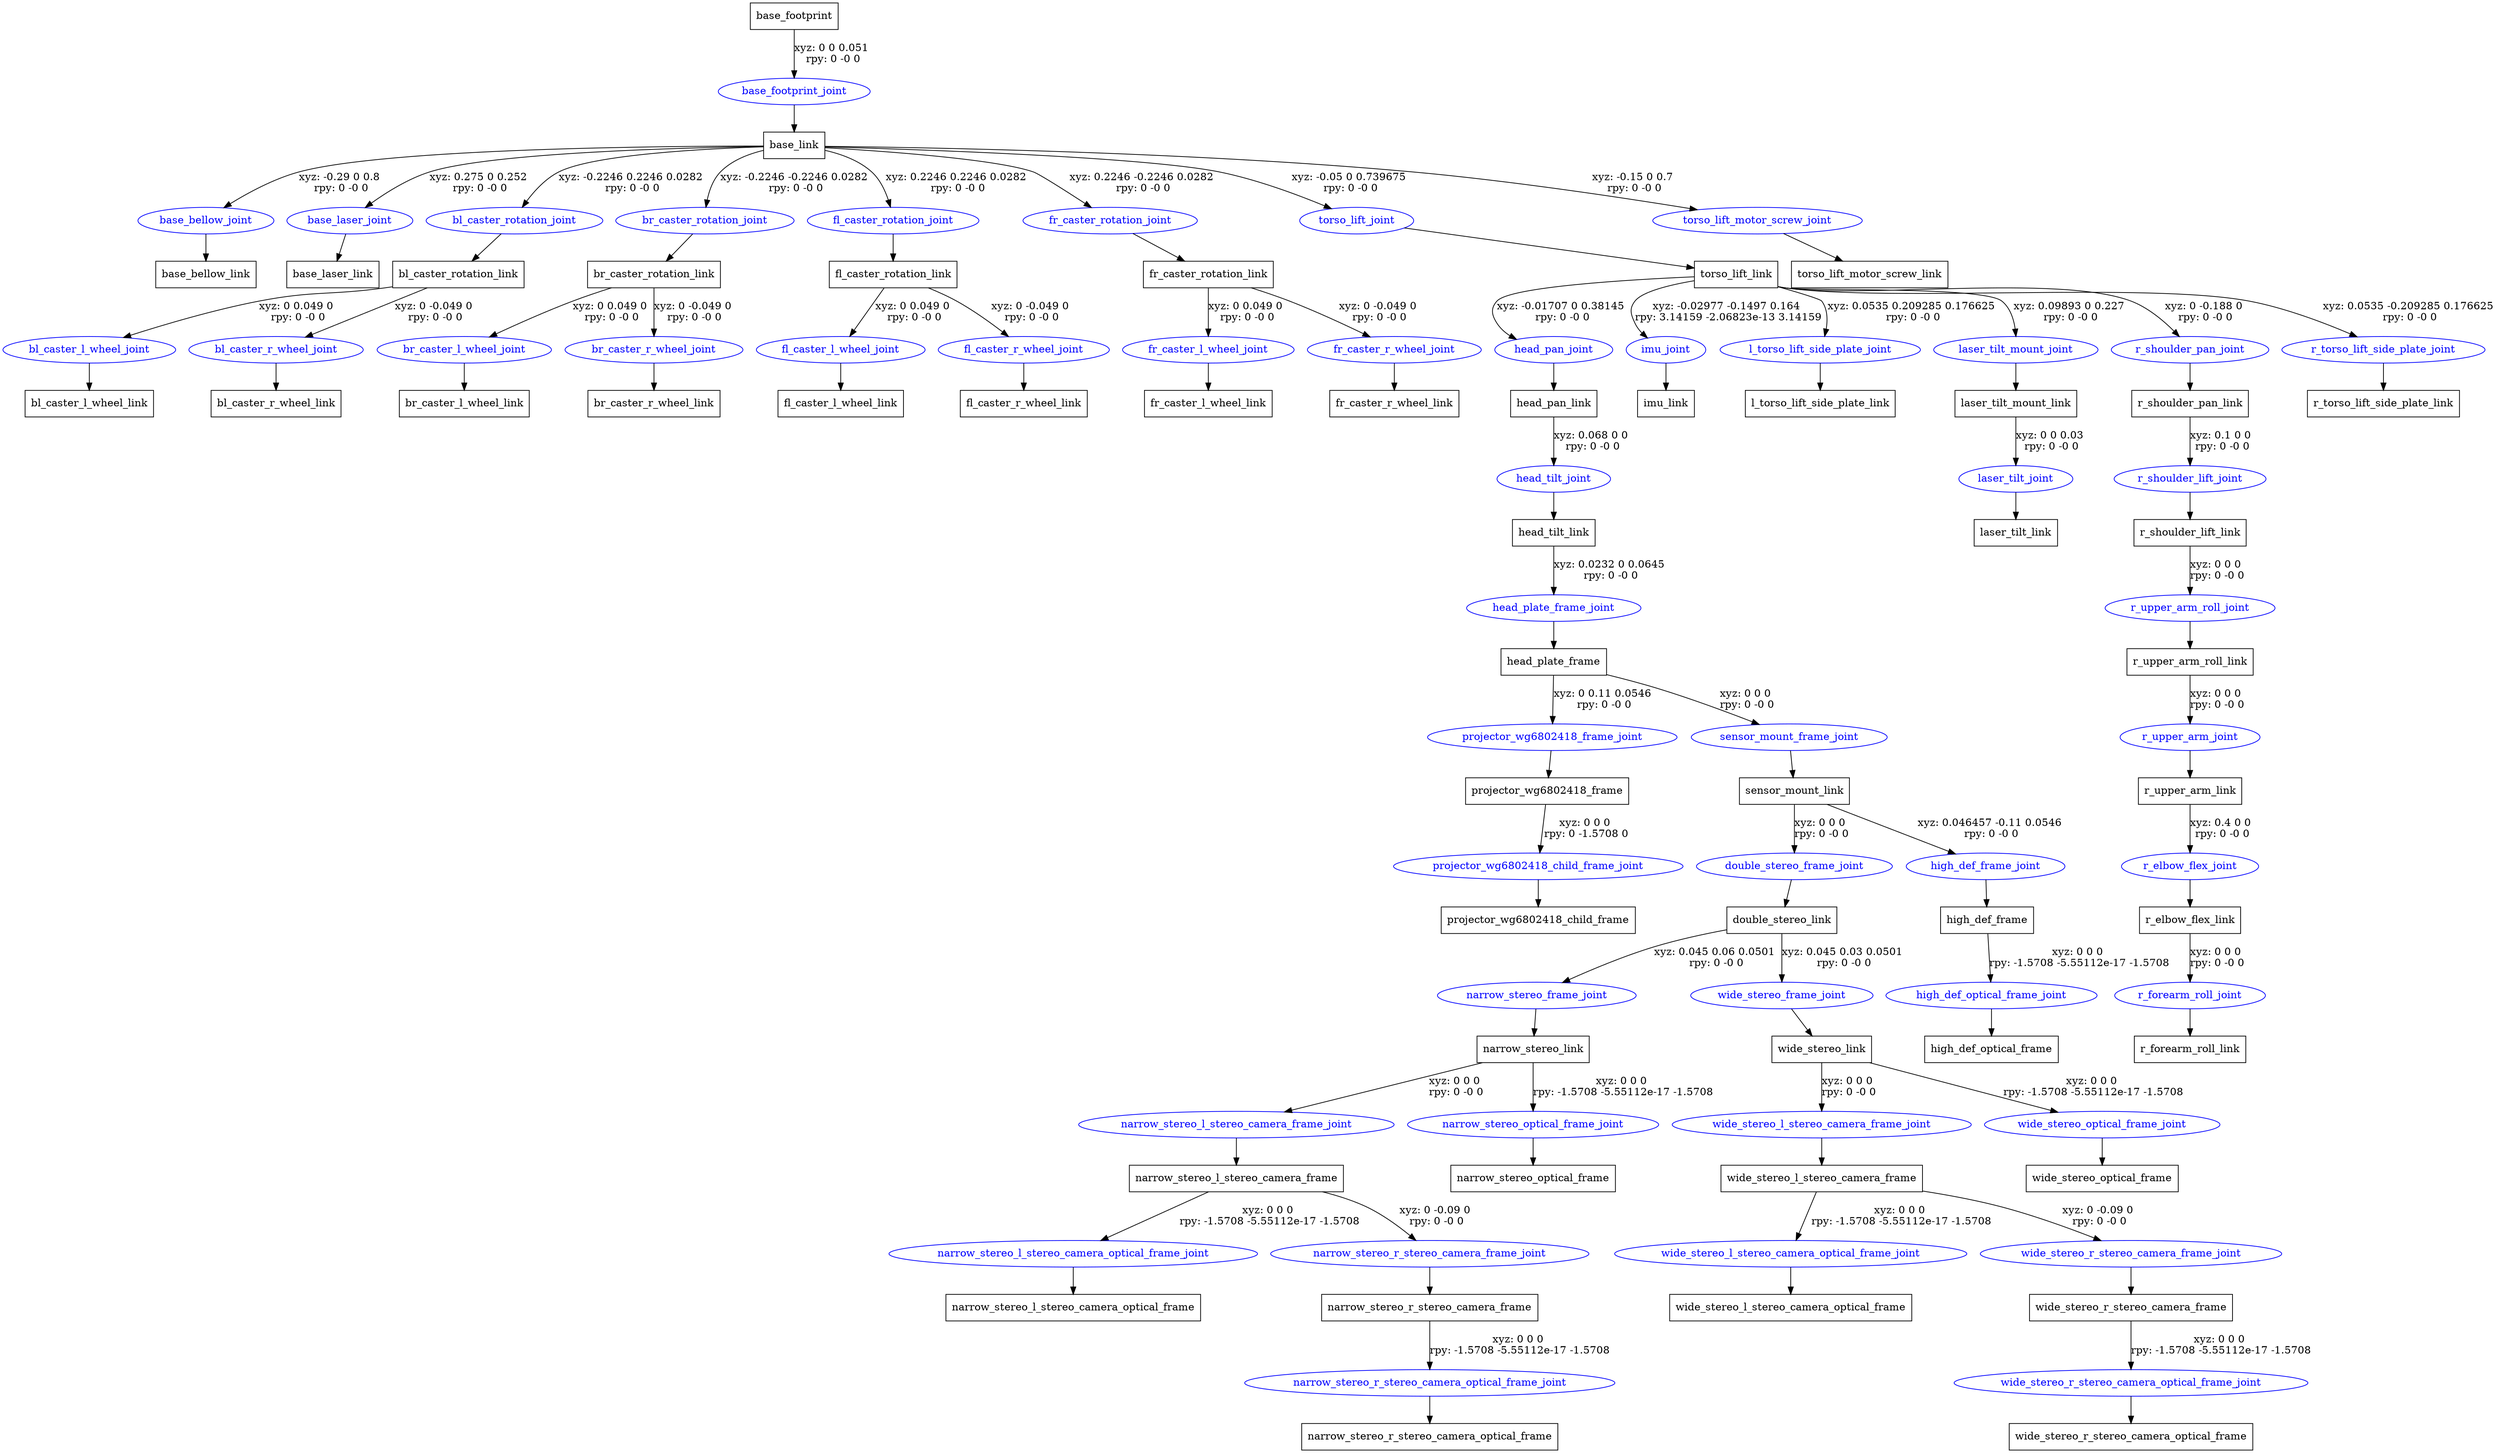 digraph G {
node [shape=box];
"base_footprint" [label="base_footprint"];
"base_link" [label="base_link"];
"base_bellow_link" [label="base_bellow_link"];
"base_laser_link" [label="base_laser_link"];
"bl_caster_rotation_link" [label="bl_caster_rotation_link"];
"bl_caster_l_wheel_link" [label="bl_caster_l_wheel_link"];
"bl_caster_r_wheel_link" [label="bl_caster_r_wheel_link"];
"br_caster_rotation_link" [label="br_caster_rotation_link"];
"br_caster_l_wheel_link" [label="br_caster_l_wheel_link"];
"br_caster_r_wheel_link" [label="br_caster_r_wheel_link"];
"fl_caster_rotation_link" [label="fl_caster_rotation_link"];
"fl_caster_l_wheel_link" [label="fl_caster_l_wheel_link"];
"fl_caster_r_wheel_link" [label="fl_caster_r_wheel_link"];
"fr_caster_rotation_link" [label="fr_caster_rotation_link"];
"fr_caster_l_wheel_link" [label="fr_caster_l_wheel_link"];
"fr_caster_r_wheel_link" [label="fr_caster_r_wheel_link"];
"torso_lift_link" [label="torso_lift_link"];
"head_pan_link" [label="head_pan_link"];
"head_tilt_link" [label="head_tilt_link"];
"head_plate_frame" [label="head_plate_frame"];
"projector_wg6802418_frame" [label="projector_wg6802418_frame"];
"projector_wg6802418_child_frame" [label="projector_wg6802418_child_frame"];
"sensor_mount_link" [label="sensor_mount_link"];
"double_stereo_link" [label="double_stereo_link"];
"narrow_stereo_link" [label="narrow_stereo_link"];
"narrow_stereo_l_stereo_camera_frame" [label="narrow_stereo_l_stereo_camera_frame"];
"narrow_stereo_l_stereo_camera_optical_frame" [label="narrow_stereo_l_stereo_camera_optical_frame"];
"narrow_stereo_r_stereo_camera_frame" [label="narrow_stereo_r_stereo_camera_frame"];
"narrow_stereo_r_stereo_camera_optical_frame" [label="narrow_stereo_r_stereo_camera_optical_frame"];
"narrow_stereo_optical_frame" [label="narrow_stereo_optical_frame"];
"wide_stereo_link" [label="wide_stereo_link"];
"wide_stereo_l_stereo_camera_frame" [label="wide_stereo_l_stereo_camera_frame"];
"wide_stereo_l_stereo_camera_optical_frame" [label="wide_stereo_l_stereo_camera_optical_frame"];
"wide_stereo_r_stereo_camera_frame" [label="wide_stereo_r_stereo_camera_frame"];
"wide_stereo_r_stereo_camera_optical_frame" [label="wide_stereo_r_stereo_camera_optical_frame"];
"wide_stereo_optical_frame" [label="wide_stereo_optical_frame"];
"high_def_frame" [label="high_def_frame"];
"high_def_optical_frame" [label="high_def_optical_frame"];
"imu_link" [label="imu_link"];
"l_torso_lift_side_plate_link" [label="l_torso_lift_side_plate_link"];
"laser_tilt_mount_link" [label="laser_tilt_mount_link"];
"laser_tilt_link" [label="laser_tilt_link"];
"r_shoulder_pan_link" [label="r_shoulder_pan_link"];
"r_shoulder_lift_link" [label="r_shoulder_lift_link"];
"r_upper_arm_roll_link" [label="r_upper_arm_roll_link"];
"r_upper_arm_link" [label="r_upper_arm_link"];
"r_elbow_flex_link" [label="r_elbow_flex_link"];
"r_forearm_roll_link" [label="r_forearm_roll_link"];
"r_torso_lift_side_plate_link" [label="r_torso_lift_side_plate_link"];
"torso_lift_motor_screw_link" [label="torso_lift_motor_screw_link"];
node [shape=ellipse, color=blue, fontcolor=blue];
"base_footprint" -> "base_footprint_joint" [label="xyz: 0 0 0.051 \nrpy: 0 -0 0"]
"base_footprint_joint" -> "base_link"
"base_link" -> "base_bellow_joint" [label="xyz: -0.29 0 0.8 \nrpy: 0 -0 0"]
"base_bellow_joint" -> "base_bellow_link"
"base_link" -> "base_laser_joint" [label="xyz: 0.275 0 0.252 \nrpy: 0 -0 0"]
"base_laser_joint" -> "base_laser_link"
"base_link" -> "bl_caster_rotation_joint" [label="xyz: -0.2246 0.2246 0.0282 \nrpy: 0 -0 0"]
"bl_caster_rotation_joint" -> "bl_caster_rotation_link"
"bl_caster_rotation_link" -> "bl_caster_l_wheel_joint" [label="xyz: 0 0.049 0 \nrpy: 0 -0 0"]
"bl_caster_l_wheel_joint" -> "bl_caster_l_wheel_link"
"bl_caster_rotation_link" -> "bl_caster_r_wheel_joint" [label="xyz: 0 -0.049 0 \nrpy: 0 -0 0"]
"bl_caster_r_wheel_joint" -> "bl_caster_r_wheel_link"
"base_link" -> "br_caster_rotation_joint" [label="xyz: -0.2246 -0.2246 0.0282 \nrpy: 0 -0 0"]
"br_caster_rotation_joint" -> "br_caster_rotation_link"
"br_caster_rotation_link" -> "br_caster_l_wheel_joint" [label="xyz: 0 0.049 0 \nrpy: 0 -0 0"]
"br_caster_l_wheel_joint" -> "br_caster_l_wheel_link"
"br_caster_rotation_link" -> "br_caster_r_wheel_joint" [label="xyz: 0 -0.049 0 \nrpy: 0 -0 0"]
"br_caster_r_wheel_joint" -> "br_caster_r_wheel_link"
"base_link" -> "fl_caster_rotation_joint" [label="xyz: 0.2246 0.2246 0.0282 \nrpy: 0 -0 0"]
"fl_caster_rotation_joint" -> "fl_caster_rotation_link"
"fl_caster_rotation_link" -> "fl_caster_l_wheel_joint" [label="xyz: 0 0.049 0 \nrpy: 0 -0 0"]
"fl_caster_l_wheel_joint" -> "fl_caster_l_wheel_link"
"fl_caster_rotation_link" -> "fl_caster_r_wheel_joint" [label="xyz: 0 -0.049 0 \nrpy: 0 -0 0"]
"fl_caster_r_wheel_joint" -> "fl_caster_r_wheel_link"
"base_link" -> "fr_caster_rotation_joint" [label="xyz: 0.2246 -0.2246 0.0282 \nrpy: 0 -0 0"]
"fr_caster_rotation_joint" -> "fr_caster_rotation_link"
"fr_caster_rotation_link" -> "fr_caster_l_wheel_joint" [label="xyz: 0 0.049 0 \nrpy: 0 -0 0"]
"fr_caster_l_wheel_joint" -> "fr_caster_l_wheel_link"
"fr_caster_rotation_link" -> "fr_caster_r_wheel_joint" [label="xyz: 0 -0.049 0 \nrpy: 0 -0 0"]
"fr_caster_r_wheel_joint" -> "fr_caster_r_wheel_link"
"base_link" -> "torso_lift_joint" [label="xyz: -0.05 0 0.739675 \nrpy: 0 -0 0"]
"torso_lift_joint" -> "torso_lift_link"
"torso_lift_link" -> "head_pan_joint" [label="xyz: -0.01707 0 0.38145 \nrpy: 0 -0 0"]
"head_pan_joint" -> "head_pan_link"
"head_pan_link" -> "head_tilt_joint" [label="xyz: 0.068 0 0 \nrpy: 0 -0 0"]
"head_tilt_joint" -> "head_tilt_link"
"head_tilt_link" -> "head_plate_frame_joint" [label="xyz: 0.0232 0 0.0645 \nrpy: 0 -0 0"]
"head_plate_frame_joint" -> "head_plate_frame"
"head_plate_frame" -> "projector_wg6802418_frame_joint" [label="xyz: 0 0.11 0.0546 \nrpy: 0 -0 0"]
"projector_wg6802418_frame_joint" -> "projector_wg6802418_frame"
"projector_wg6802418_frame" -> "projector_wg6802418_child_frame_joint" [label="xyz: 0 0 0 \nrpy: 0 -1.5708 0"]
"projector_wg6802418_child_frame_joint" -> "projector_wg6802418_child_frame"
"head_plate_frame" -> "sensor_mount_frame_joint" [label="xyz: 0 0 0 \nrpy: 0 -0 0"]
"sensor_mount_frame_joint" -> "sensor_mount_link"
"sensor_mount_link" -> "double_stereo_frame_joint" [label="xyz: 0 0 0 \nrpy: 0 -0 0"]
"double_stereo_frame_joint" -> "double_stereo_link"
"double_stereo_link" -> "narrow_stereo_frame_joint" [label="xyz: 0.045 0.06 0.0501 \nrpy: 0 -0 0"]
"narrow_stereo_frame_joint" -> "narrow_stereo_link"
"narrow_stereo_link" -> "narrow_stereo_l_stereo_camera_frame_joint" [label="xyz: 0 0 0 \nrpy: 0 -0 0"]
"narrow_stereo_l_stereo_camera_frame_joint" -> "narrow_stereo_l_stereo_camera_frame"
"narrow_stereo_l_stereo_camera_frame" -> "narrow_stereo_l_stereo_camera_optical_frame_joint" [label="xyz: 0 0 0 \nrpy: -1.5708 -5.55112e-17 -1.5708"]
"narrow_stereo_l_stereo_camera_optical_frame_joint" -> "narrow_stereo_l_stereo_camera_optical_frame"
"narrow_stereo_l_stereo_camera_frame" -> "narrow_stereo_r_stereo_camera_frame_joint" [label="xyz: 0 -0.09 0 \nrpy: 0 -0 0"]
"narrow_stereo_r_stereo_camera_frame_joint" -> "narrow_stereo_r_stereo_camera_frame"
"narrow_stereo_r_stereo_camera_frame" -> "narrow_stereo_r_stereo_camera_optical_frame_joint" [label="xyz: 0 0 0 \nrpy: -1.5708 -5.55112e-17 -1.5708"]
"narrow_stereo_r_stereo_camera_optical_frame_joint" -> "narrow_stereo_r_stereo_camera_optical_frame"
"narrow_stereo_link" -> "narrow_stereo_optical_frame_joint" [label="xyz: 0 0 0 \nrpy: -1.5708 -5.55112e-17 -1.5708"]
"narrow_stereo_optical_frame_joint" -> "narrow_stereo_optical_frame"
"double_stereo_link" -> "wide_stereo_frame_joint" [label="xyz: 0.045 0.03 0.0501 \nrpy: 0 -0 0"]
"wide_stereo_frame_joint" -> "wide_stereo_link"
"wide_stereo_link" -> "wide_stereo_l_stereo_camera_frame_joint" [label="xyz: 0 0 0 \nrpy: 0 -0 0"]
"wide_stereo_l_stereo_camera_frame_joint" -> "wide_stereo_l_stereo_camera_frame"
"wide_stereo_l_stereo_camera_frame" -> "wide_stereo_l_stereo_camera_optical_frame_joint" [label="xyz: 0 0 0 \nrpy: -1.5708 -5.55112e-17 -1.5708"]
"wide_stereo_l_stereo_camera_optical_frame_joint" -> "wide_stereo_l_stereo_camera_optical_frame"
"wide_stereo_l_stereo_camera_frame" -> "wide_stereo_r_stereo_camera_frame_joint" [label="xyz: 0 -0.09 0 \nrpy: 0 -0 0"]
"wide_stereo_r_stereo_camera_frame_joint" -> "wide_stereo_r_stereo_camera_frame"
"wide_stereo_r_stereo_camera_frame" -> "wide_stereo_r_stereo_camera_optical_frame_joint" [label="xyz: 0 0 0 \nrpy: -1.5708 -5.55112e-17 -1.5708"]
"wide_stereo_r_stereo_camera_optical_frame_joint" -> "wide_stereo_r_stereo_camera_optical_frame"
"wide_stereo_link" -> "wide_stereo_optical_frame_joint" [label="xyz: 0 0 0 \nrpy: -1.5708 -5.55112e-17 -1.5708"]
"wide_stereo_optical_frame_joint" -> "wide_stereo_optical_frame"
"sensor_mount_link" -> "high_def_frame_joint" [label="xyz: 0.046457 -0.11 0.0546 \nrpy: 0 -0 0"]
"high_def_frame_joint" -> "high_def_frame"
"high_def_frame" -> "high_def_optical_frame_joint" [label="xyz: 0 0 0 \nrpy: -1.5708 -5.55112e-17 -1.5708"]
"high_def_optical_frame_joint" -> "high_def_optical_frame"
"torso_lift_link" -> "imu_joint" [label="xyz: -0.02977 -0.1497 0.164 \nrpy: 3.14159 -2.06823e-13 3.14159"]
"imu_joint" -> "imu_link"
"torso_lift_link" -> "l_torso_lift_side_plate_joint" [label="xyz: 0.0535 0.209285 0.176625 \nrpy: 0 -0 0"]
"l_torso_lift_side_plate_joint" -> "l_torso_lift_side_plate_link"
"torso_lift_link" -> "laser_tilt_mount_joint" [label="xyz: 0.09893 0 0.227 \nrpy: 0 -0 0"]
"laser_tilt_mount_joint" -> "laser_tilt_mount_link"
"laser_tilt_mount_link" -> "laser_tilt_joint" [label="xyz: 0 0 0.03 \nrpy: 0 -0 0"]
"laser_tilt_joint" -> "laser_tilt_link"
"torso_lift_link" -> "r_shoulder_pan_joint" [label="xyz: 0 -0.188 0 \nrpy: 0 -0 0"]
"r_shoulder_pan_joint" -> "r_shoulder_pan_link"
"r_shoulder_pan_link" -> "r_shoulder_lift_joint" [label="xyz: 0.1 0 0 \nrpy: 0 -0 0"]
"r_shoulder_lift_joint" -> "r_shoulder_lift_link"
"r_shoulder_lift_link" -> "r_upper_arm_roll_joint" [label="xyz: 0 0 0 \nrpy: 0 -0 0"]
"r_upper_arm_roll_joint" -> "r_upper_arm_roll_link"
"r_upper_arm_roll_link" -> "r_upper_arm_joint" [label="xyz: 0 0 0 \nrpy: 0 -0 0"]
"r_upper_arm_joint" -> "r_upper_arm_link"
"r_upper_arm_link" -> "r_elbow_flex_joint" [label="xyz: 0.4 0 0 \nrpy: 0 -0 0"]
"r_elbow_flex_joint" -> "r_elbow_flex_link"
"r_elbow_flex_link" -> "r_forearm_roll_joint" [label="xyz: 0 0 0 \nrpy: 0 -0 0"]
"r_forearm_roll_joint" -> "r_forearm_roll_link"
"torso_lift_link" -> "r_torso_lift_side_plate_joint" [label="xyz: 0.0535 -0.209285 0.176625 \nrpy: 0 -0 0"]
"r_torso_lift_side_plate_joint" -> "r_torso_lift_side_plate_link"
"base_link" -> "torso_lift_motor_screw_joint" [label="xyz: -0.15 0 0.7 \nrpy: 0 -0 0"]
"torso_lift_motor_screw_joint" -> "torso_lift_motor_screw_link"
}
